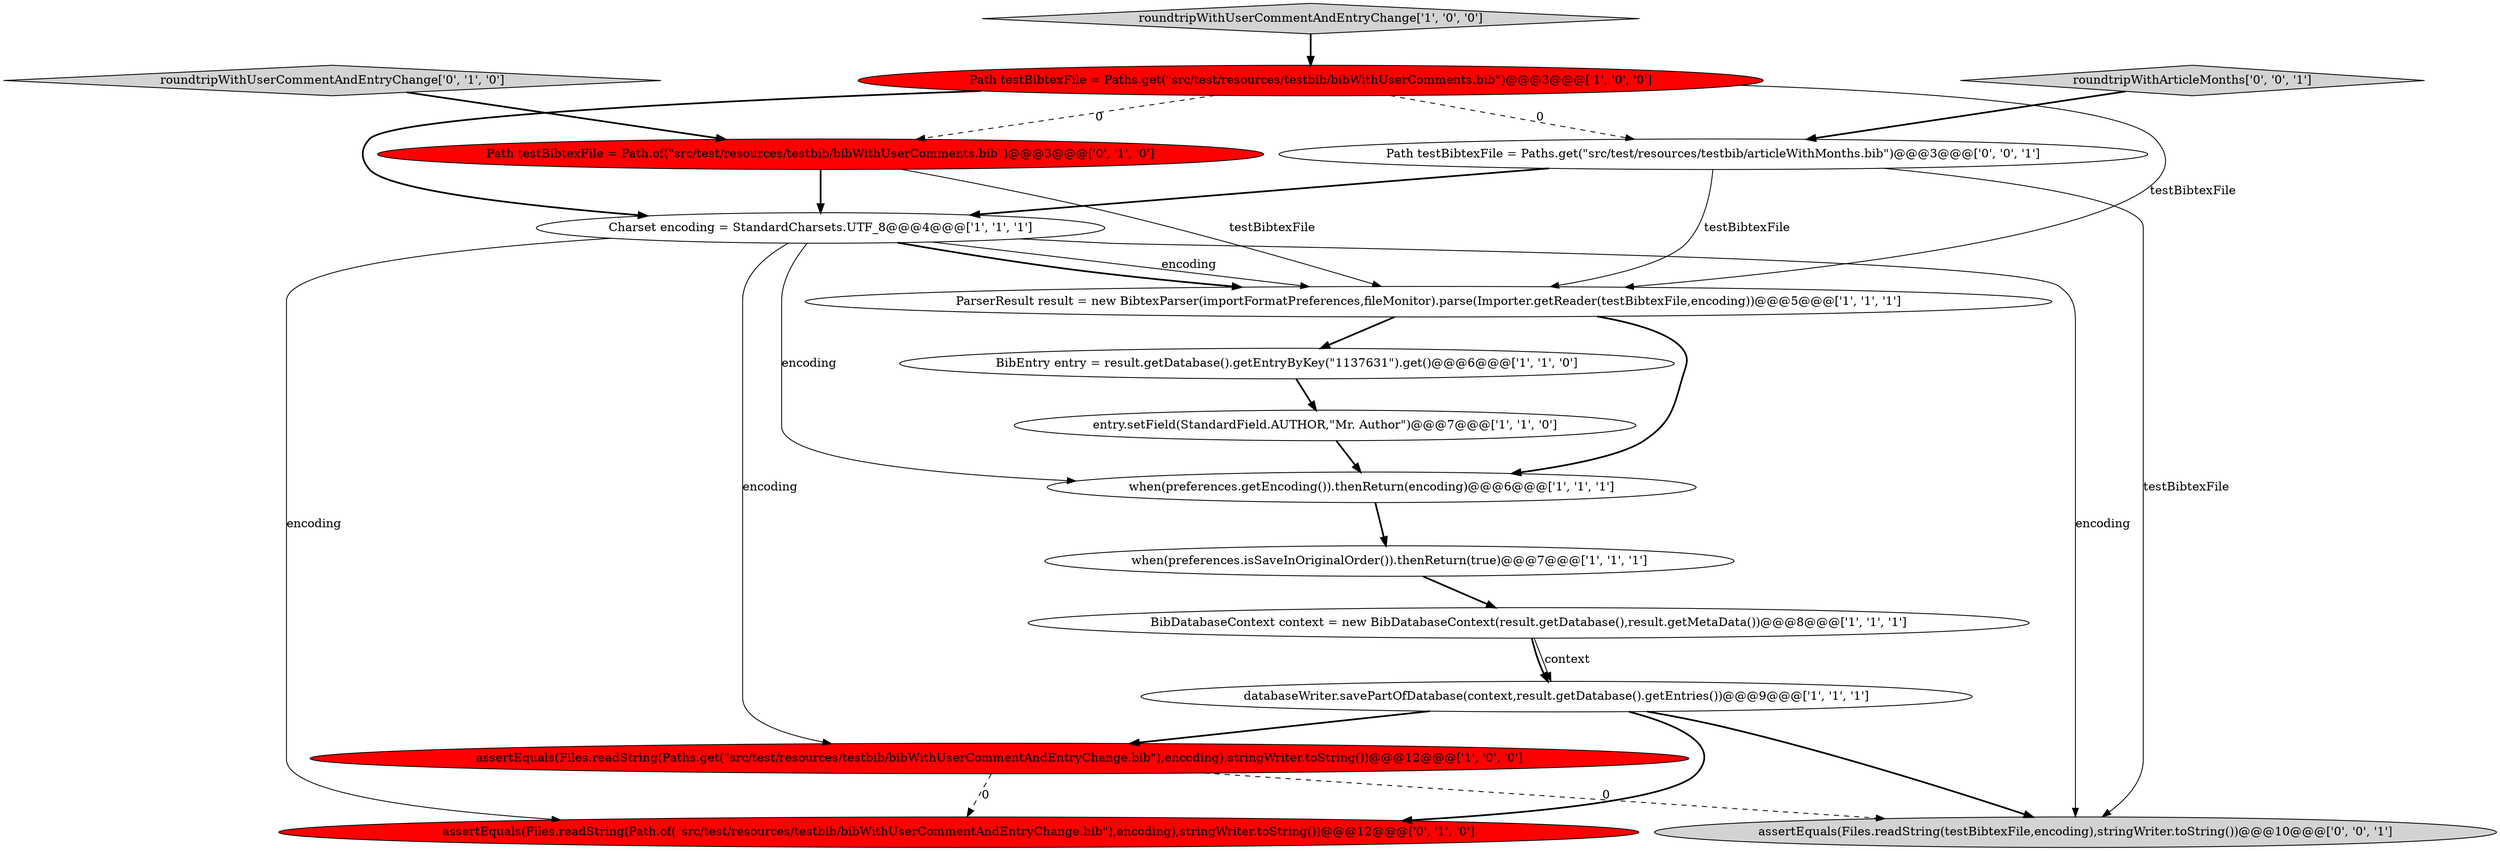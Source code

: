 digraph {
10 [style = filled, label = "roundtripWithUserCommentAndEntryChange['1', '0', '0']", fillcolor = lightgray, shape = diamond image = "AAA0AAABBB1BBB"];
13 [style = filled, label = "assertEquals(Files.readString(Path.of(\"src/test/resources/testbib/bibWithUserCommentAndEntryChange.bib\"),encoding),stringWriter.toString())@@@12@@@['0', '1', '0']", fillcolor = red, shape = ellipse image = "AAA1AAABBB2BBB"];
7 [style = filled, label = "assertEquals(Files.readString(Paths.get(\"src/test/resources/testbib/bibWithUserCommentAndEntryChange.bib\"),encoding),stringWriter.toString())@@@12@@@['1', '0', '0']", fillcolor = red, shape = ellipse image = "AAA1AAABBB1BBB"];
15 [style = filled, label = "Path testBibtexFile = Paths.get(\"src/test/resources/testbib/articleWithMonths.bib\")@@@3@@@['0', '0', '1']", fillcolor = white, shape = ellipse image = "AAA0AAABBB3BBB"];
12 [style = filled, label = "roundtripWithUserCommentAndEntryChange['0', '1', '0']", fillcolor = lightgray, shape = diamond image = "AAA0AAABBB2BBB"];
2 [style = filled, label = "ParserResult result = new BibtexParser(importFormatPreferences,fileMonitor).parse(Importer.getReader(testBibtexFile,encoding))@@@5@@@['1', '1', '1']", fillcolor = white, shape = ellipse image = "AAA0AAABBB1BBB"];
14 [style = filled, label = "assertEquals(Files.readString(testBibtexFile,encoding),stringWriter.toString())@@@10@@@['0', '0', '1']", fillcolor = lightgray, shape = ellipse image = "AAA0AAABBB3BBB"];
5 [style = filled, label = "when(preferences.getEncoding()).thenReturn(encoding)@@@6@@@['1', '1', '1']", fillcolor = white, shape = ellipse image = "AAA0AAABBB1BBB"];
3 [style = filled, label = "BibEntry entry = result.getDatabase().getEntryByKey(\"1137631\").get()@@@6@@@['1', '1', '0']", fillcolor = white, shape = ellipse image = "AAA0AAABBB1BBB"];
1 [style = filled, label = "Charset encoding = StandardCharsets.UTF_8@@@4@@@['1', '1', '1']", fillcolor = white, shape = ellipse image = "AAA0AAABBB1BBB"];
6 [style = filled, label = "entry.setField(StandardField.AUTHOR,\"Mr. Author\")@@@7@@@['1', '1', '0']", fillcolor = white, shape = ellipse image = "AAA0AAABBB1BBB"];
11 [style = filled, label = "Path testBibtexFile = Path.of(\"src/test/resources/testbib/bibWithUserComments.bib\")@@@3@@@['0', '1', '0']", fillcolor = red, shape = ellipse image = "AAA1AAABBB2BBB"];
16 [style = filled, label = "roundtripWithArticleMonths['0', '0', '1']", fillcolor = lightgray, shape = diamond image = "AAA0AAABBB3BBB"];
4 [style = filled, label = "BibDatabaseContext context = new BibDatabaseContext(result.getDatabase(),result.getMetaData())@@@8@@@['1', '1', '1']", fillcolor = white, shape = ellipse image = "AAA0AAABBB1BBB"];
0 [style = filled, label = "when(preferences.isSaveInOriginalOrder()).thenReturn(true)@@@7@@@['1', '1', '1']", fillcolor = white, shape = ellipse image = "AAA0AAABBB1BBB"];
9 [style = filled, label = "Path testBibtexFile = Paths.get(\"src/test/resources/testbib/bibWithUserComments.bib\")@@@3@@@['1', '0', '0']", fillcolor = red, shape = ellipse image = "AAA1AAABBB1BBB"];
8 [style = filled, label = "databaseWriter.savePartOfDatabase(context,result.getDatabase().getEntries())@@@9@@@['1', '1', '1']", fillcolor = white, shape = ellipse image = "AAA0AAABBB1BBB"];
15->2 [style = solid, label="testBibtexFile"];
16->15 [style = bold, label=""];
1->14 [style = solid, label="encoding"];
4->8 [style = solid, label="context"];
11->1 [style = bold, label=""];
7->14 [style = dashed, label="0"];
2->3 [style = bold, label=""];
12->11 [style = bold, label=""];
8->14 [style = bold, label=""];
3->6 [style = bold, label=""];
15->14 [style = solid, label="testBibtexFile"];
8->7 [style = bold, label=""];
6->5 [style = bold, label=""];
9->2 [style = solid, label="testBibtexFile"];
5->0 [style = bold, label=""];
9->15 [style = dashed, label="0"];
0->4 [style = bold, label=""];
7->13 [style = dashed, label="0"];
1->13 [style = solid, label="encoding"];
4->8 [style = bold, label=""];
1->2 [style = solid, label="encoding"];
9->11 [style = dashed, label="0"];
1->2 [style = bold, label=""];
10->9 [style = bold, label=""];
11->2 [style = solid, label="testBibtexFile"];
1->7 [style = solid, label="encoding"];
9->1 [style = bold, label=""];
1->5 [style = solid, label="encoding"];
8->13 [style = bold, label=""];
2->5 [style = bold, label=""];
15->1 [style = bold, label=""];
}
